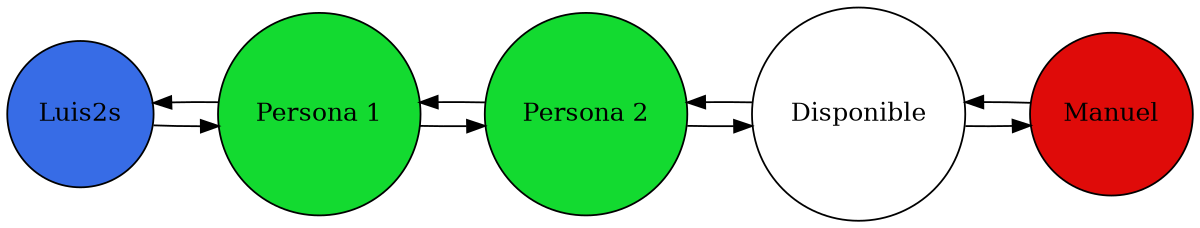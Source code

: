 digraph Imagen_Reporte {
	rankdir=LR size="8,5"
	node [shape=circle]
	Luis2s [fillcolor="#376ce6" style=filled]
	"Persona 1" [fillcolor="#13da30" style=filled]
	"Persona 2" [fillcolor="#13da30" style=filled]
	Disponible [fillcolor="#ffffff" style=filled]
	Manuel [fillcolor="#df0b09" style=filled]
	Luis2s -> "Persona 1" [label=""]
	"Persona 1" -> Luis2s [label=""]
	"Persona 1" -> "Persona 2" [label=""]
	"Persona 2" -> "Persona 1" [label=""]
	"Persona 2" -> Disponible [label=""]
	Disponible -> "Persona 2" [label=""]
	Disponible -> Manuel [label=""]
	Manuel -> Disponible [label=""]
}

